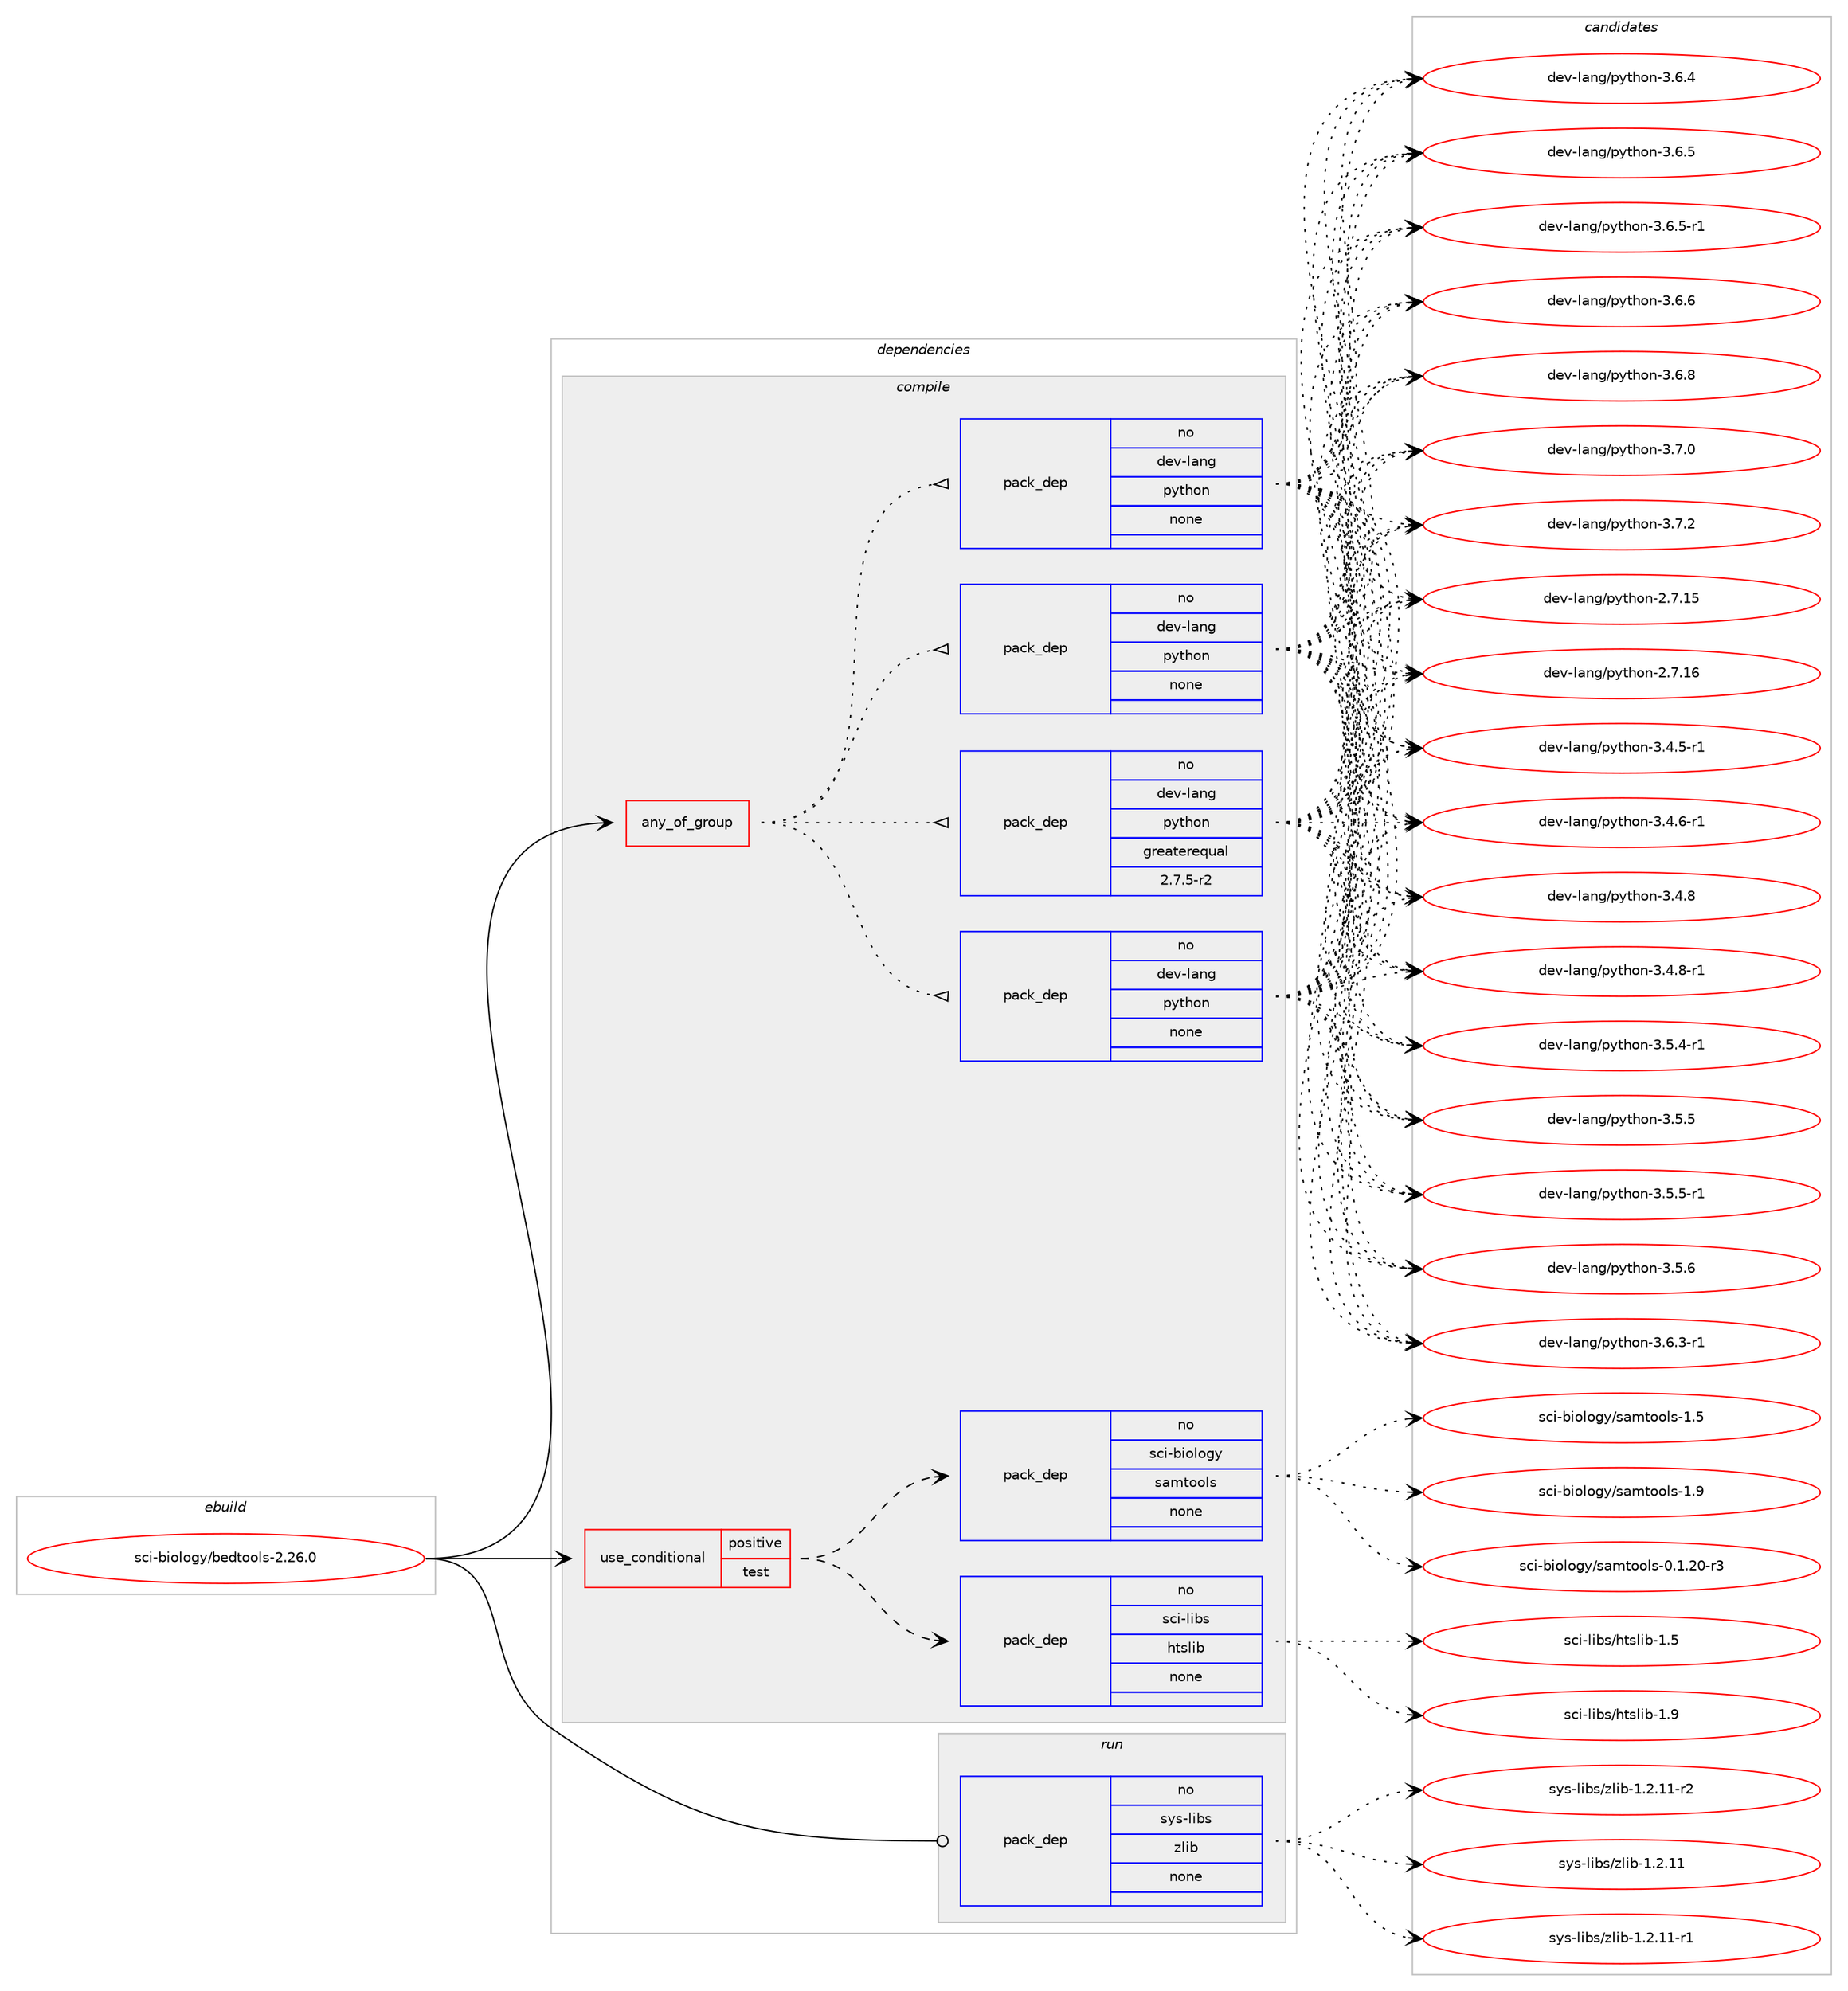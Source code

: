 digraph prolog {

# *************
# Graph options
# *************

newrank=true;
concentrate=true;
compound=true;
graph [rankdir=LR,fontname=Helvetica,fontsize=10,ranksep=1.5];#, ranksep=2.5, nodesep=0.2];
edge  [arrowhead=vee];
node  [fontname=Helvetica,fontsize=10];

# **********
# The ebuild
# **********

subgraph cluster_leftcol {
color=gray;
rank=same;
label=<<i>ebuild</i>>;
id [label="sci-biology/bedtools-2.26.0", color=red, width=4, href="../sci-biology/bedtools-2.26.0.svg"];
}

# ****************
# The dependencies
# ****************

subgraph cluster_midcol {
color=gray;
label=<<i>dependencies</i>>;
subgraph cluster_compile {
fillcolor="#eeeeee";
style=filled;
label=<<i>compile</i>>;
subgraph any26716 {
dependency1685736 [label=<<TABLE BORDER="0" CELLBORDER="1" CELLSPACING="0" CELLPADDING="4"><TR><TD CELLPADDING="10">any_of_group</TD></TR></TABLE>>, shape=none, color=red];subgraph pack1206184 {
dependency1685737 [label=<<TABLE BORDER="0" CELLBORDER="1" CELLSPACING="0" CELLPADDING="4" WIDTH="220"><TR><TD ROWSPAN="6" CELLPADDING="30">pack_dep</TD></TR><TR><TD WIDTH="110">no</TD></TR><TR><TD>dev-lang</TD></TR><TR><TD>python</TD></TR><TR><TD>none</TD></TR><TR><TD></TD></TR></TABLE>>, shape=none, color=blue];
}
dependency1685736:e -> dependency1685737:w [weight=20,style="dotted",arrowhead="oinv"];
subgraph pack1206185 {
dependency1685738 [label=<<TABLE BORDER="0" CELLBORDER="1" CELLSPACING="0" CELLPADDING="4" WIDTH="220"><TR><TD ROWSPAN="6" CELLPADDING="30">pack_dep</TD></TR><TR><TD WIDTH="110">no</TD></TR><TR><TD>dev-lang</TD></TR><TR><TD>python</TD></TR><TR><TD>none</TD></TR><TR><TD></TD></TR></TABLE>>, shape=none, color=blue];
}
dependency1685736:e -> dependency1685738:w [weight=20,style="dotted",arrowhead="oinv"];
subgraph pack1206186 {
dependency1685739 [label=<<TABLE BORDER="0" CELLBORDER="1" CELLSPACING="0" CELLPADDING="4" WIDTH="220"><TR><TD ROWSPAN="6" CELLPADDING="30">pack_dep</TD></TR><TR><TD WIDTH="110">no</TD></TR><TR><TD>dev-lang</TD></TR><TR><TD>python</TD></TR><TR><TD>none</TD></TR><TR><TD></TD></TR></TABLE>>, shape=none, color=blue];
}
dependency1685736:e -> dependency1685739:w [weight=20,style="dotted",arrowhead="oinv"];
subgraph pack1206187 {
dependency1685740 [label=<<TABLE BORDER="0" CELLBORDER="1" CELLSPACING="0" CELLPADDING="4" WIDTH="220"><TR><TD ROWSPAN="6" CELLPADDING="30">pack_dep</TD></TR><TR><TD WIDTH="110">no</TD></TR><TR><TD>dev-lang</TD></TR><TR><TD>python</TD></TR><TR><TD>greaterequal</TD></TR><TR><TD>2.7.5-r2</TD></TR></TABLE>>, shape=none, color=blue];
}
dependency1685736:e -> dependency1685740:w [weight=20,style="dotted",arrowhead="oinv"];
}
id:e -> dependency1685736:w [weight=20,style="solid",arrowhead="vee"];
subgraph cond451993 {
dependency1685741 [label=<<TABLE BORDER="0" CELLBORDER="1" CELLSPACING="0" CELLPADDING="4"><TR><TD ROWSPAN="3" CELLPADDING="10">use_conditional</TD></TR><TR><TD>positive</TD></TR><TR><TD>test</TD></TR></TABLE>>, shape=none, color=red];
subgraph pack1206188 {
dependency1685742 [label=<<TABLE BORDER="0" CELLBORDER="1" CELLSPACING="0" CELLPADDING="4" WIDTH="220"><TR><TD ROWSPAN="6" CELLPADDING="30">pack_dep</TD></TR><TR><TD WIDTH="110">no</TD></TR><TR><TD>sci-libs</TD></TR><TR><TD>htslib</TD></TR><TR><TD>none</TD></TR><TR><TD></TD></TR></TABLE>>, shape=none, color=blue];
}
dependency1685741:e -> dependency1685742:w [weight=20,style="dashed",arrowhead="vee"];
subgraph pack1206189 {
dependency1685743 [label=<<TABLE BORDER="0" CELLBORDER="1" CELLSPACING="0" CELLPADDING="4" WIDTH="220"><TR><TD ROWSPAN="6" CELLPADDING="30">pack_dep</TD></TR><TR><TD WIDTH="110">no</TD></TR><TR><TD>sci-biology</TD></TR><TR><TD>samtools</TD></TR><TR><TD>none</TD></TR><TR><TD></TD></TR></TABLE>>, shape=none, color=blue];
}
dependency1685741:e -> dependency1685743:w [weight=20,style="dashed",arrowhead="vee"];
}
id:e -> dependency1685741:w [weight=20,style="solid",arrowhead="vee"];
}
subgraph cluster_compileandrun {
fillcolor="#eeeeee";
style=filled;
label=<<i>compile and run</i>>;
}
subgraph cluster_run {
fillcolor="#eeeeee";
style=filled;
label=<<i>run</i>>;
subgraph pack1206190 {
dependency1685744 [label=<<TABLE BORDER="0" CELLBORDER="1" CELLSPACING="0" CELLPADDING="4" WIDTH="220"><TR><TD ROWSPAN="6" CELLPADDING="30">pack_dep</TD></TR><TR><TD WIDTH="110">no</TD></TR><TR><TD>sys-libs</TD></TR><TR><TD>zlib</TD></TR><TR><TD>none</TD></TR><TR><TD></TD></TR></TABLE>>, shape=none, color=blue];
}
id:e -> dependency1685744:w [weight=20,style="solid",arrowhead="odot"];
}
}

# **************
# The candidates
# **************

subgraph cluster_choices {
rank=same;
color=gray;
label=<<i>candidates</i>>;

subgraph choice1206184 {
color=black;
nodesep=1;
choice10010111845108971101034711212111610411111045504655464953 [label="dev-lang/python-2.7.15", color=red, width=4,href="../dev-lang/python-2.7.15.svg"];
choice10010111845108971101034711212111610411111045504655464954 [label="dev-lang/python-2.7.16", color=red, width=4,href="../dev-lang/python-2.7.16.svg"];
choice1001011184510897110103471121211161041111104551465246534511449 [label="dev-lang/python-3.4.5-r1", color=red, width=4,href="../dev-lang/python-3.4.5-r1.svg"];
choice1001011184510897110103471121211161041111104551465246544511449 [label="dev-lang/python-3.4.6-r1", color=red, width=4,href="../dev-lang/python-3.4.6-r1.svg"];
choice100101118451089711010347112121116104111110455146524656 [label="dev-lang/python-3.4.8", color=red, width=4,href="../dev-lang/python-3.4.8.svg"];
choice1001011184510897110103471121211161041111104551465246564511449 [label="dev-lang/python-3.4.8-r1", color=red, width=4,href="../dev-lang/python-3.4.8-r1.svg"];
choice1001011184510897110103471121211161041111104551465346524511449 [label="dev-lang/python-3.5.4-r1", color=red, width=4,href="../dev-lang/python-3.5.4-r1.svg"];
choice100101118451089711010347112121116104111110455146534653 [label="dev-lang/python-3.5.5", color=red, width=4,href="../dev-lang/python-3.5.5.svg"];
choice1001011184510897110103471121211161041111104551465346534511449 [label="dev-lang/python-3.5.5-r1", color=red, width=4,href="../dev-lang/python-3.5.5-r1.svg"];
choice100101118451089711010347112121116104111110455146534654 [label="dev-lang/python-3.5.6", color=red, width=4,href="../dev-lang/python-3.5.6.svg"];
choice1001011184510897110103471121211161041111104551465446514511449 [label="dev-lang/python-3.6.3-r1", color=red, width=4,href="../dev-lang/python-3.6.3-r1.svg"];
choice100101118451089711010347112121116104111110455146544652 [label="dev-lang/python-3.6.4", color=red, width=4,href="../dev-lang/python-3.6.4.svg"];
choice100101118451089711010347112121116104111110455146544653 [label="dev-lang/python-3.6.5", color=red, width=4,href="../dev-lang/python-3.6.5.svg"];
choice1001011184510897110103471121211161041111104551465446534511449 [label="dev-lang/python-3.6.5-r1", color=red, width=4,href="../dev-lang/python-3.6.5-r1.svg"];
choice100101118451089711010347112121116104111110455146544654 [label="dev-lang/python-3.6.6", color=red, width=4,href="../dev-lang/python-3.6.6.svg"];
choice100101118451089711010347112121116104111110455146544656 [label="dev-lang/python-3.6.8", color=red, width=4,href="../dev-lang/python-3.6.8.svg"];
choice100101118451089711010347112121116104111110455146554648 [label="dev-lang/python-3.7.0", color=red, width=4,href="../dev-lang/python-3.7.0.svg"];
choice100101118451089711010347112121116104111110455146554650 [label="dev-lang/python-3.7.2", color=red, width=4,href="../dev-lang/python-3.7.2.svg"];
dependency1685737:e -> choice10010111845108971101034711212111610411111045504655464953:w [style=dotted,weight="100"];
dependency1685737:e -> choice10010111845108971101034711212111610411111045504655464954:w [style=dotted,weight="100"];
dependency1685737:e -> choice1001011184510897110103471121211161041111104551465246534511449:w [style=dotted,weight="100"];
dependency1685737:e -> choice1001011184510897110103471121211161041111104551465246544511449:w [style=dotted,weight="100"];
dependency1685737:e -> choice100101118451089711010347112121116104111110455146524656:w [style=dotted,weight="100"];
dependency1685737:e -> choice1001011184510897110103471121211161041111104551465246564511449:w [style=dotted,weight="100"];
dependency1685737:e -> choice1001011184510897110103471121211161041111104551465346524511449:w [style=dotted,weight="100"];
dependency1685737:e -> choice100101118451089711010347112121116104111110455146534653:w [style=dotted,weight="100"];
dependency1685737:e -> choice1001011184510897110103471121211161041111104551465346534511449:w [style=dotted,weight="100"];
dependency1685737:e -> choice100101118451089711010347112121116104111110455146534654:w [style=dotted,weight="100"];
dependency1685737:e -> choice1001011184510897110103471121211161041111104551465446514511449:w [style=dotted,weight="100"];
dependency1685737:e -> choice100101118451089711010347112121116104111110455146544652:w [style=dotted,weight="100"];
dependency1685737:e -> choice100101118451089711010347112121116104111110455146544653:w [style=dotted,weight="100"];
dependency1685737:e -> choice1001011184510897110103471121211161041111104551465446534511449:w [style=dotted,weight="100"];
dependency1685737:e -> choice100101118451089711010347112121116104111110455146544654:w [style=dotted,weight="100"];
dependency1685737:e -> choice100101118451089711010347112121116104111110455146544656:w [style=dotted,weight="100"];
dependency1685737:e -> choice100101118451089711010347112121116104111110455146554648:w [style=dotted,weight="100"];
dependency1685737:e -> choice100101118451089711010347112121116104111110455146554650:w [style=dotted,weight="100"];
}
subgraph choice1206185 {
color=black;
nodesep=1;
choice10010111845108971101034711212111610411111045504655464953 [label="dev-lang/python-2.7.15", color=red, width=4,href="../dev-lang/python-2.7.15.svg"];
choice10010111845108971101034711212111610411111045504655464954 [label="dev-lang/python-2.7.16", color=red, width=4,href="../dev-lang/python-2.7.16.svg"];
choice1001011184510897110103471121211161041111104551465246534511449 [label="dev-lang/python-3.4.5-r1", color=red, width=4,href="../dev-lang/python-3.4.5-r1.svg"];
choice1001011184510897110103471121211161041111104551465246544511449 [label="dev-lang/python-3.4.6-r1", color=red, width=4,href="../dev-lang/python-3.4.6-r1.svg"];
choice100101118451089711010347112121116104111110455146524656 [label="dev-lang/python-3.4.8", color=red, width=4,href="../dev-lang/python-3.4.8.svg"];
choice1001011184510897110103471121211161041111104551465246564511449 [label="dev-lang/python-3.4.8-r1", color=red, width=4,href="../dev-lang/python-3.4.8-r1.svg"];
choice1001011184510897110103471121211161041111104551465346524511449 [label="dev-lang/python-3.5.4-r1", color=red, width=4,href="../dev-lang/python-3.5.4-r1.svg"];
choice100101118451089711010347112121116104111110455146534653 [label="dev-lang/python-3.5.5", color=red, width=4,href="../dev-lang/python-3.5.5.svg"];
choice1001011184510897110103471121211161041111104551465346534511449 [label="dev-lang/python-3.5.5-r1", color=red, width=4,href="../dev-lang/python-3.5.5-r1.svg"];
choice100101118451089711010347112121116104111110455146534654 [label="dev-lang/python-3.5.6", color=red, width=4,href="../dev-lang/python-3.5.6.svg"];
choice1001011184510897110103471121211161041111104551465446514511449 [label="dev-lang/python-3.6.3-r1", color=red, width=4,href="../dev-lang/python-3.6.3-r1.svg"];
choice100101118451089711010347112121116104111110455146544652 [label="dev-lang/python-3.6.4", color=red, width=4,href="../dev-lang/python-3.6.4.svg"];
choice100101118451089711010347112121116104111110455146544653 [label="dev-lang/python-3.6.5", color=red, width=4,href="../dev-lang/python-3.6.5.svg"];
choice1001011184510897110103471121211161041111104551465446534511449 [label="dev-lang/python-3.6.5-r1", color=red, width=4,href="../dev-lang/python-3.6.5-r1.svg"];
choice100101118451089711010347112121116104111110455146544654 [label="dev-lang/python-3.6.6", color=red, width=4,href="../dev-lang/python-3.6.6.svg"];
choice100101118451089711010347112121116104111110455146544656 [label="dev-lang/python-3.6.8", color=red, width=4,href="../dev-lang/python-3.6.8.svg"];
choice100101118451089711010347112121116104111110455146554648 [label="dev-lang/python-3.7.0", color=red, width=4,href="../dev-lang/python-3.7.0.svg"];
choice100101118451089711010347112121116104111110455146554650 [label="dev-lang/python-3.7.2", color=red, width=4,href="../dev-lang/python-3.7.2.svg"];
dependency1685738:e -> choice10010111845108971101034711212111610411111045504655464953:w [style=dotted,weight="100"];
dependency1685738:e -> choice10010111845108971101034711212111610411111045504655464954:w [style=dotted,weight="100"];
dependency1685738:e -> choice1001011184510897110103471121211161041111104551465246534511449:w [style=dotted,weight="100"];
dependency1685738:e -> choice1001011184510897110103471121211161041111104551465246544511449:w [style=dotted,weight="100"];
dependency1685738:e -> choice100101118451089711010347112121116104111110455146524656:w [style=dotted,weight="100"];
dependency1685738:e -> choice1001011184510897110103471121211161041111104551465246564511449:w [style=dotted,weight="100"];
dependency1685738:e -> choice1001011184510897110103471121211161041111104551465346524511449:w [style=dotted,weight="100"];
dependency1685738:e -> choice100101118451089711010347112121116104111110455146534653:w [style=dotted,weight="100"];
dependency1685738:e -> choice1001011184510897110103471121211161041111104551465346534511449:w [style=dotted,weight="100"];
dependency1685738:e -> choice100101118451089711010347112121116104111110455146534654:w [style=dotted,weight="100"];
dependency1685738:e -> choice1001011184510897110103471121211161041111104551465446514511449:w [style=dotted,weight="100"];
dependency1685738:e -> choice100101118451089711010347112121116104111110455146544652:w [style=dotted,weight="100"];
dependency1685738:e -> choice100101118451089711010347112121116104111110455146544653:w [style=dotted,weight="100"];
dependency1685738:e -> choice1001011184510897110103471121211161041111104551465446534511449:w [style=dotted,weight="100"];
dependency1685738:e -> choice100101118451089711010347112121116104111110455146544654:w [style=dotted,weight="100"];
dependency1685738:e -> choice100101118451089711010347112121116104111110455146544656:w [style=dotted,weight="100"];
dependency1685738:e -> choice100101118451089711010347112121116104111110455146554648:w [style=dotted,weight="100"];
dependency1685738:e -> choice100101118451089711010347112121116104111110455146554650:w [style=dotted,weight="100"];
}
subgraph choice1206186 {
color=black;
nodesep=1;
choice10010111845108971101034711212111610411111045504655464953 [label="dev-lang/python-2.7.15", color=red, width=4,href="../dev-lang/python-2.7.15.svg"];
choice10010111845108971101034711212111610411111045504655464954 [label="dev-lang/python-2.7.16", color=red, width=4,href="../dev-lang/python-2.7.16.svg"];
choice1001011184510897110103471121211161041111104551465246534511449 [label="dev-lang/python-3.4.5-r1", color=red, width=4,href="../dev-lang/python-3.4.5-r1.svg"];
choice1001011184510897110103471121211161041111104551465246544511449 [label="dev-lang/python-3.4.6-r1", color=red, width=4,href="../dev-lang/python-3.4.6-r1.svg"];
choice100101118451089711010347112121116104111110455146524656 [label="dev-lang/python-3.4.8", color=red, width=4,href="../dev-lang/python-3.4.8.svg"];
choice1001011184510897110103471121211161041111104551465246564511449 [label="dev-lang/python-3.4.8-r1", color=red, width=4,href="../dev-lang/python-3.4.8-r1.svg"];
choice1001011184510897110103471121211161041111104551465346524511449 [label="dev-lang/python-3.5.4-r1", color=red, width=4,href="../dev-lang/python-3.5.4-r1.svg"];
choice100101118451089711010347112121116104111110455146534653 [label="dev-lang/python-3.5.5", color=red, width=4,href="../dev-lang/python-3.5.5.svg"];
choice1001011184510897110103471121211161041111104551465346534511449 [label="dev-lang/python-3.5.5-r1", color=red, width=4,href="../dev-lang/python-3.5.5-r1.svg"];
choice100101118451089711010347112121116104111110455146534654 [label="dev-lang/python-3.5.6", color=red, width=4,href="../dev-lang/python-3.5.6.svg"];
choice1001011184510897110103471121211161041111104551465446514511449 [label="dev-lang/python-3.6.3-r1", color=red, width=4,href="../dev-lang/python-3.6.3-r1.svg"];
choice100101118451089711010347112121116104111110455146544652 [label="dev-lang/python-3.6.4", color=red, width=4,href="../dev-lang/python-3.6.4.svg"];
choice100101118451089711010347112121116104111110455146544653 [label="dev-lang/python-3.6.5", color=red, width=4,href="../dev-lang/python-3.6.5.svg"];
choice1001011184510897110103471121211161041111104551465446534511449 [label="dev-lang/python-3.6.5-r1", color=red, width=4,href="../dev-lang/python-3.6.5-r1.svg"];
choice100101118451089711010347112121116104111110455146544654 [label="dev-lang/python-3.6.6", color=red, width=4,href="../dev-lang/python-3.6.6.svg"];
choice100101118451089711010347112121116104111110455146544656 [label="dev-lang/python-3.6.8", color=red, width=4,href="../dev-lang/python-3.6.8.svg"];
choice100101118451089711010347112121116104111110455146554648 [label="dev-lang/python-3.7.0", color=red, width=4,href="../dev-lang/python-3.7.0.svg"];
choice100101118451089711010347112121116104111110455146554650 [label="dev-lang/python-3.7.2", color=red, width=4,href="../dev-lang/python-3.7.2.svg"];
dependency1685739:e -> choice10010111845108971101034711212111610411111045504655464953:w [style=dotted,weight="100"];
dependency1685739:e -> choice10010111845108971101034711212111610411111045504655464954:w [style=dotted,weight="100"];
dependency1685739:e -> choice1001011184510897110103471121211161041111104551465246534511449:w [style=dotted,weight="100"];
dependency1685739:e -> choice1001011184510897110103471121211161041111104551465246544511449:w [style=dotted,weight="100"];
dependency1685739:e -> choice100101118451089711010347112121116104111110455146524656:w [style=dotted,weight="100"];
dependency1685739:e -> choice1001011184510897110103471121211161041111104551465246564511449:w [style=dotted,weight="100"];
dependency1685739:e -> choice1001011184510897110103471121211161041111104551465346524511449:w [style=dotted,weight="100"];
dependency1685739:e -> choice100101118451089711010347112121116104111110455146534653:w [style=dotted,weight="100"];
dependency1685739:e -> choice1001011184510897110103471121211161041111104551465346534511449:w [style=dotted,weight="100"];
dependency1685739:e -> choice100101118451089711010347112121116104111110455146534654:w [style=dotted,weight="100"];
dependency1685739:e -> choice1001011184510897110103471121211161041111104551465446514511449:w [style=dotted,weight="100"];
dependency1685739:e -> choice100101118451089711010347112121116104111110455146544652:w [style=dotted,weight="100"];
dependency1685739:e -> choice100101118451089711010347112121116104111110455146544653:w [style=dotted,weight="100"];
dependency1685739:e -> choice1001011184510897110103471121211161041111104551465446534511449:w [style=dotted,weight="100"];
dependency1685739:e -> choice100101118451089711010347112121116104111110455146544654:w [style=dotted,weight="100"];
dependency1685739:e -> choice100101118451089711010347112121116104111110455146544656:w [style=dotted,weight="100"];
dependency1685739:e -> choice100101118451089711010347112121116104111110455146554648:w [style=dotted,weight="100"];
dependency1685739:e -> choice100101118451089711010347112121116104111110455146554650:w [style=dotted,weight="100"];
}
subgraph choice1206187 {
color=black;
nodesep=1;
choice10010111845108971101034711212111610411111045504655464953 [label="dev-lang/python-2.7.15", color=red, width=4,href="../dev-lang/python-2.7.15.svg"];
choice10010111845108971101034711212111610411111045504655464954 [label="dev-lang/python-2.7.16", color=red, width=4,href="../dev-lang/python-2.7.16.svg"];
choice1001011184510897110103471121211161041111104551465246534511449 [label="dev-lang/python-3.4.5-r1", color=red, width=4,href="../dev-lang/python-3.4.5-r1.svg"];
choice1001011184510897110103471121211161041111104551465246544511449 [label="dev-lang/python-3.4.6-r1", color=red, width=4,href="../dev-lang/python-3.4.6-r1.svg"];
choice100101118451089711010347112121116104111110455146524656 [label="dev-lang/python-3.4.8", color=red, width=4,href="../dev-lang/python-3.4.8.svg"];
choice1001011184510897110103471121211161041111104551465246564511449 [label="dev-lang/python-3.4.8-r1", color=red, width=4,href="../dev-lang/python-3.4.8-r1.svg"];
choice1001011184510897110103471121211161041111104551465346524511449 [label="dev-lang/python-3.5.4-r1", color=red, width=4,href="../dev-lang/python-3.5.4-r1.svg"];
choice100101118451089711010347112121116104111110455146534653 [label="dev-lang/python-3.5.5", color=red, width=4,href="../dev-lang/python-3.5.5.svg"];
choice1001011184510897110103471121211161041111104551465346534511449 [label="dev-lang/python-3.5.5-r1", color=red, width=4,href="../dev-lang/python-3.5.5-r1.svg"];
choice100101118451089711010347112121116104111110455146534654 [label="dev-lang/python-3.5.6", color=red, width=4,href="../dev-lang/python-3.5.6.svg"];
choice1001011184510897110103471121211161041111104551465446514511449 [label="dev-lang/python-3.6.3-r1", color=red, width=4,href="../dev-lang/python-3.6.3-r1.svg"];
choice100101118451089711010347112121116104111110455146544652 [label="dev-lang/python-3.6.4", color=red, width=4,href="../dev-lang/python-3.6.4.svg"];
choice100101118451089711010347112121116104111110455146544653 [label="dev-lang/python-3.6.5", color=red, width=4,href="../dev-lang/python-3.6.5.svg"];
choice1001011184510897110103471121211161041111104551465446534511449 [label="dev-lang/python-3.6.5-r1", color=red, width=4,href="../dev-lang/python-3.6.5-r1.svg"];
choice100101118451089711010347112121116104111110455146544654 [label="dev-lang/python-3.6.6", color=red, width=4,href="../dev-lang/python-3.6.6.svg"];
choice100101118451089711010347112121116104111110455146544656 [label="dev-lang/python-3.6.8", color=red, width=4,href="../dev-lang/python-3.6.8.svg"];
choice100101118451089711010347112121116104111110455146554648 [label="dev-lang/python-3.7.0", color=red, width=4,href="../dev-lang/python-3.7.0.svg"];
choice100101118451089711010347112121116104111110455146554650 [label="dev-lang/python-3.7.2", color=red, width=4,href="../dev-lang/python-3.7.2.svg"];
dependency1685740:e -> choice10010111845108971101034711212111610411111045504655464953:w [style=dotted,weight="100"];
dependency1685740:e -> choice10010111845108971101034711212111610411111045504655464954:w [style=dotted,weight="100"];
dependency1685740:e -> choice1001011184510897110103471121211161041111104551465246534511449:w [style=dotted,weight="100"];
dependency1685740:e -> choice1001011184510897110103471121211161041111104551465246544511449:w [style=dotted,weight="100"];
dependency1685740:e -> choice100101118451089711010347112121116104111110455146524656:w [style=dotted,weight="100"];
dependency1685740:e -> choice1001011184510897110103471121211161041111104551465246564511449:w [style=dotted,weight="100"];
dependency1685740:e -> choice1001011184510897110103471121211161041111104551465346524511449:w [style=dotted,weight="100"];
dependency1685740:e -> choice100101118451089711010347112121116104111110455146534653:w [style=dotted,weight="100"];
dependency1685740:e -> choice1001011184510897110103471121211161041111104551465346534511449:w [style=dotted,weight="100"];
dependency1685740:e -> choice100101118451089711010347112121116104111110455146534654:w [style=dotted,weight="100"];
dependency1685740:e -> choice1001011184510897110103471121211161041111104551465446514511449:w [style=dotted,weight="100"];
dependency1685740:e -> choice100101118451089711010347112121116104111110455146544652:w [style=dotted,weight="100"];
dependency1685740:e -> choice100101118451089711010347112121116104111110455146544653:w [style=dotted,weight="100"];
dependency1685740:e -> choice1001011184510897110103471121211161041111104551465446534511449:w [style=dotted,weight="100"];
dependency1685740:e -> choice100101118451089711010347112121116104111110455146544654:w [style=dotted,weight="100"];
dependency1685740:e -> choice100101118451089711010347112121116104111110455146544656:w [style=dotted,weight="100"];
dependency1685740:e -> choice100101118451089711010347112121116104111110455146554648:w [style=dotted,weight="100"];
dependency1685740:e -> choice100101118451089711010347112121116104111110455146554650:w [style=dotted,weight="100"];
}
subgraph choice1206188 {
color=black;
nodesep=1;
choice115991054510810598115471041161151081059845494653 [label="sci-libs/htslib-1.5", color=red, width=4,href="../sci-libs/htslib-1.5.svg"];
choice115991054510810598115471041161151081059845494657 [label="sci-libs/htslib-1.9", color=red, width=4,href="../sci-libs/htslib-1.9.svg"];
dependency1685742:e -> choice115991054510810598115471041161151081059845494653:w [style=dotted,weight="100"];
dependency1685742:e -> choice115991054510810598115471041161151081059845494657:w [style=dotted,weight="100"];
}
subgraph choice1206189 {
color=black;
nodesep=1;
choice1159910545981051111081111031214711597109116111111108115454846494650484511451 [label="sci-biology/samtools-0.1.20-r3", color=red, width=4,href="../sci-biology/samtools-0.1.20-r3.svg"];
choice115991054598105111108111103121471159710911611111110811545494653 [label="sci-biology/samtools-1.5", color=red, width=4,href="../sci-biology/samtools-1.5.svg"];
choice115991054598105111108111103121471159710911611111110811545494657 [label="sci-biology/samtools-1.9", color=red, width=4,href="../sci-biology/samtools-1.9.svg"];
dependency1685743:e -> choice1159910545981051111081111031214711597109116111111108115454846494650484511451:w [style=dotted,weight="100"];
dependency1685743:e -> choice115991054598105111108111103121471159710911611111110811545494653:w [style=dotted,weight="100"];
dependency1685743:e -> choice115991054598105111108111103121471159710911611111110811545494657:w [style=dotted,weight="100"];
}
subgraph choice1206190 {
color=black;
nodesep=1;
choice1151211154510810598115471221081059845494650464949 [label="sys-libs/zlib-1.2.11", color=red, width=4,href="../sys-libs/zlib-1.2.11.svg"];
choice11512111545108105981154712210810598454946504649494511449 [label="sys-libs/zlib-1.2.11-r1", color=red, width=4,href="../sys-libs/zlib-1.2.11-r1.svg"];
choice11512111545108105981154712210810598454946504649494511450 [label="sys-libs/zlib-1.2.11-r2", color=red, width=4,href="../sys-libs/zlib-1.2.11-r2.svg"];
dependency1685744:e -> choice1151211154510810598115471221081059845494650464949:w [style=dotted,weight="100"];
dependency1685744:e -> choice11512111545108105981154712210810598454946504649494511449:w [style=dotted,weight="100"];
dependency1685744:e -> choice11512111545108105981154712210810598454946504649494511450:w [style=dotted,weight="100"];
}
}

}
